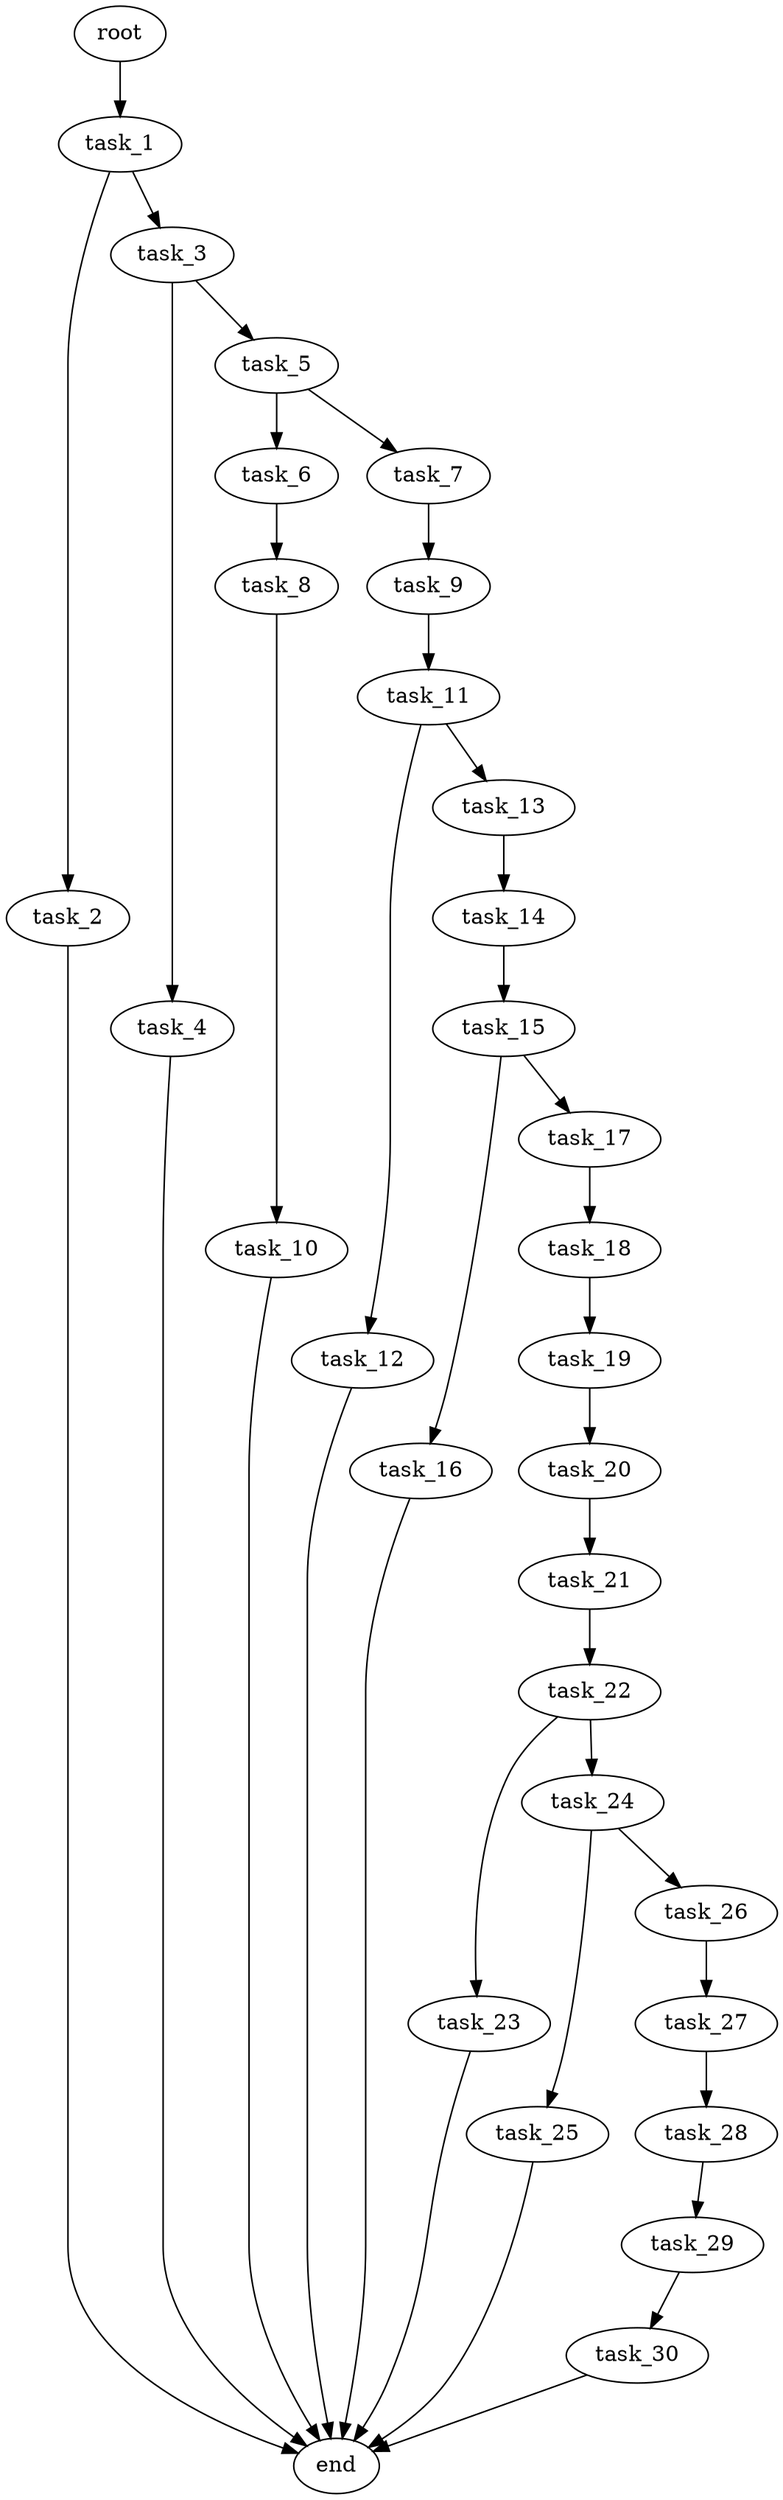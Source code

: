 digraph G {
  root [size="0.000000e+00"];
  task_1 [size="1.798979e+09"];
  task_2 [size="3.189457e+09"];
  task_3 [size="2.190983e+09"];
  task_4 [size="8.957752e+09"];
  task_5 [size="7.785604e+09"];
  task_6 [size="5.868537e+08"];
  task_7 [size="9.915322e+09"];
  task_8 [size="5.294793e+09"];
  task_9 [size="7.668655e+09"];
  task_10 [size="9.996058e+09"];
  task_11 [size="9.739825e+09"];
  task_12 [size="1.002243e+09"];
  task_13 [size="6.568987e+09"];
  task_14 [size="2.666003e+09"];
  task_15 [size="8.163035e+09"];
  task_16 [size="9.172678e+09"];
  task_17 [size="5.600306e+08"];
  task_18 [size="9.963924e+09"];
  task_19 [size="2.194896e+09"];
  task_20 [size="8.465204e+09"];
  task_21 [size="7.974109e+09"];
  task_22 [size="3.548692e+09"];
  task_23 [size="8.392383e+09"];
  task_24 [size="8.452364e+09"];
  task_25 [size="1.761828e+09"];
  task_26 [size="5.925603e+09"];
  task_27 [size="8.062296e+09"];
  task_28 [size="6.976568e+09"];
  task_29 [size="9.139886e+09"];
  task_30 [size="2.830375e+08"];
  end [size="0.000000e+00"];

  root -> task_1 [size="1.000000e-12"];
  task_1 -> task_2 [size="3.189457e+08"];
  task_1 -> task_3 [size="2.190983e+08"];
  task_2 -> end [size="1.000000e-12"];
  task_3 -> task_4 [size="8.957752e+08"];
  task_3 -> task_5 [size="7.785604e+08"];
  task_4 -> end [size="1.000000e-12"];
  task_5 -> task_6 [size="5.868537e+07"];
  task_5 -> task_7 [size="9.915322e+08"];
  task_6 -> task_8 [size="5.294793e+08"];
  task_7 -> task_9 [size="7.668655e+08"];
  task_8 -> task_10 [size="9.996058e+08"];
  task_9 -> task_11 [size="9.739825e+08"];
  task_10 -> end [size="1.000000e-12"];
  task_11 -> task_12 [size="1.002243e+08"];
  task_11 -> task_13 [size="6.568987e+08"];
  task_12 -> end [size="1.000000e-12"];
  task_13 -> task_14 [size="2.666003e+08"];
  task_14 -> task_15 [size="8.163035e+08"];
  task_15 -> task_16 [size="9.172678e+08"];
  task_15 -> task_17 [size="5.600306e+07"];
  task_16 -> end [size="1.000000e-12"];
  task_17 -> task_18 [size="9.963924e+08"];
  task_18 -> task_19 [size="2.194896e+08"];
  task_19 -> task_20 [size="8.465204e+08"];
  task_20 -> task_21 [size="7.974109e+08"];
  task_21 -> task_22 [size="3.548692e+08"];
  task_22 -> task_23 [size="8.392383e+08"];
  task_22 -> task_24 [size="8.452364e+08"];
  task_23 -> end [size="1.000000e-12"];
  task_24 -> task_25 [size="1.761828e+08"];
  task_24 -> task_26 [size="5.925603e+08"];
  task_25 -> end [size="1.000000e-12"];
  task_26 -> task_27 [size="8.062296e+08"];
  task_27 -> task_28 [size="6.976568e+08"];
  task_28 -> task_29 [size="9.139886e+08"];
  task_29 -> task_30 [size="2.830375e+07"];
  task_30 -> end [size="1.000000e-12"];
}
